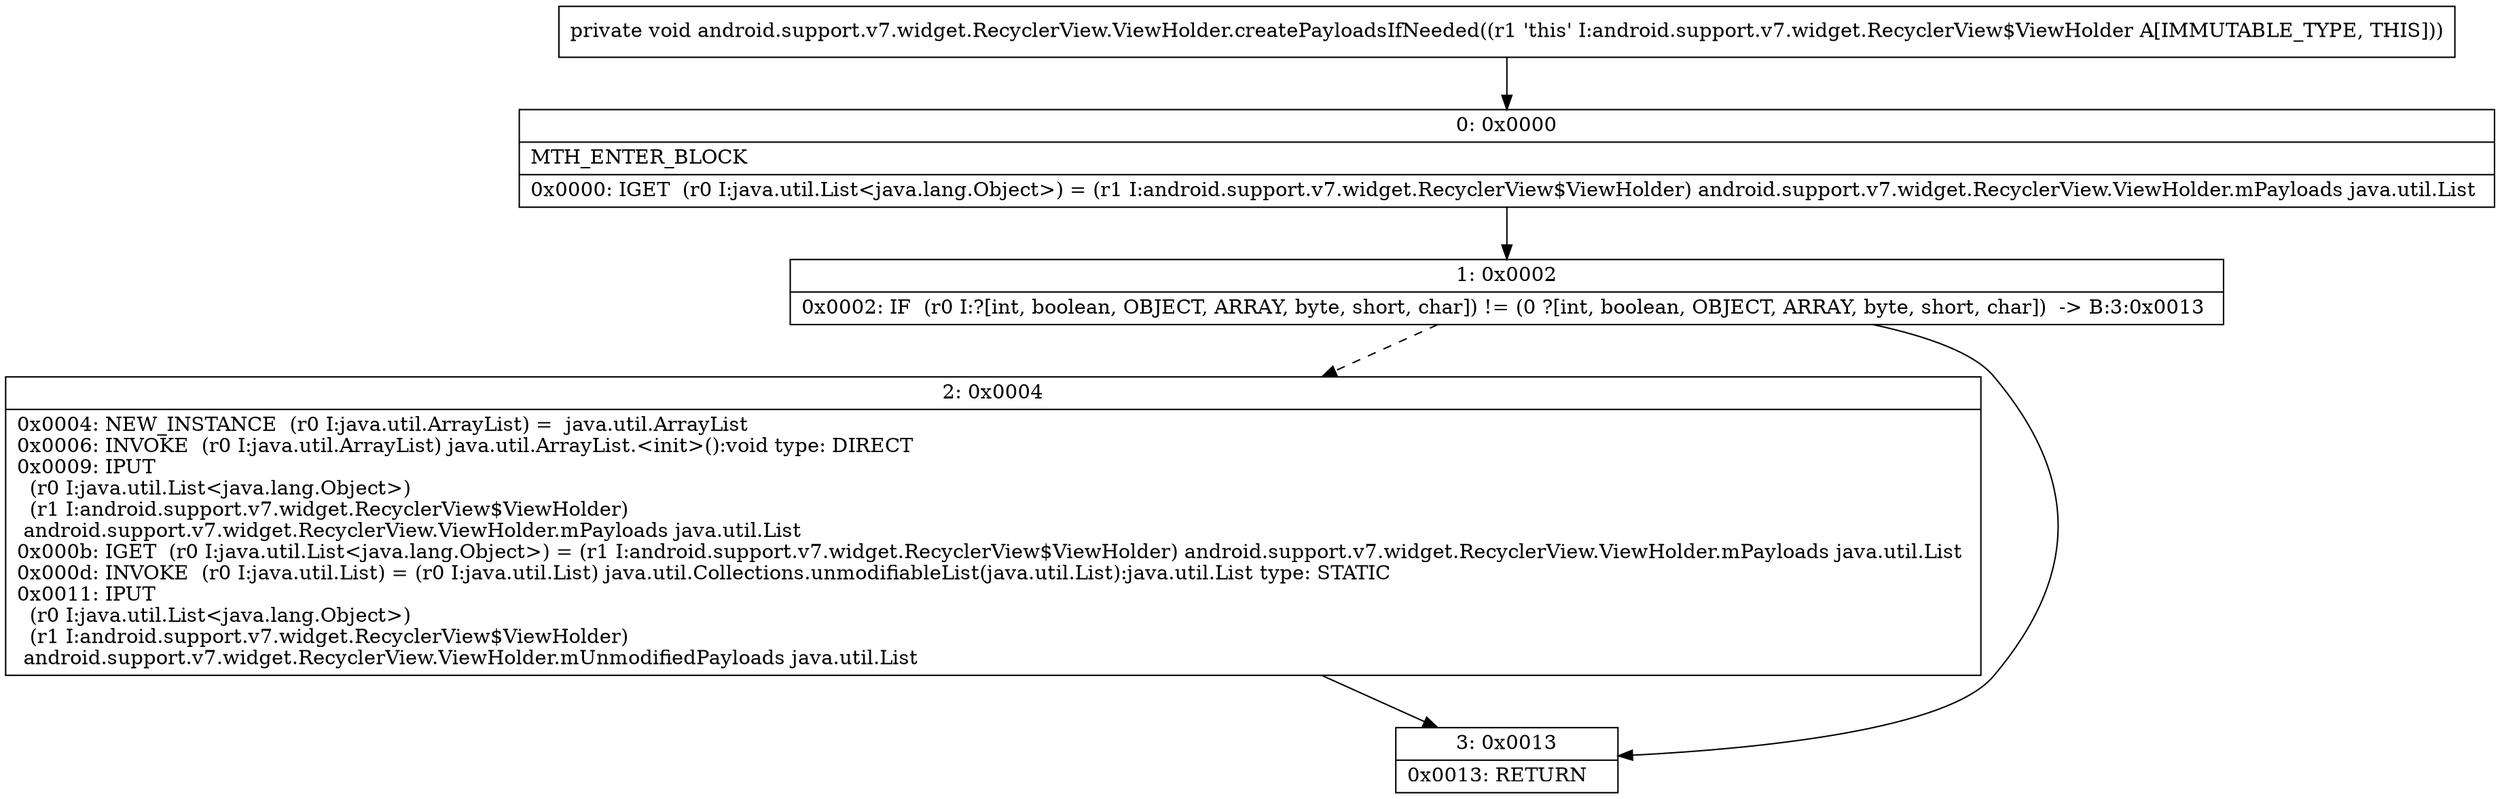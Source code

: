 digraph "CFG forandroid.support.v7.widget.RecyclerView.ViewHolder.createPayloadsIfNeeded()V" {
Node_0 [shape=record,label="{0\:\ 0x0000|MTH_ENTER_BLOCK\l|0x0000: IGET  (r0 I:java.util.List\<java.lang.Object\>) = (r1 I:android.support.v7.widget.RecyclerView$ViewHolder) android.support.v7.widget.RecyclerView.ViewHolder.mPayloads java.util.List \l}"];
Node_1 [shape=record,label="{1\:\ 0x0002|0x0002: IF  (r0 I:?[int, boolean, OBJECT, ARRAY, byte, short, char]) != (0 ?[int, boolean, OBJECT, ARRAY, byte, short, char])  \-\> B:3:0x0013 \l}"];
Node_2 [shape=record,label="{2\:\ 0x0004|0x0004: NEW_INSTANCE  (r0 I:java.util.ArrayList) =  java.util.ArrayList \l0x0006: INVOKE  (r0 I:java.util.ArrayList) java.util.ArrayList.\<init\>():void type: DIRECT \l0x0009: IPUT  \l  (r0 I:java.util.List\<java.lang.Object\>)\l  (r1 I:android.support.v7.widget.RecyclerView$ViewHolder)\l android.support.v7.widget.RecyclerView.ViewHolder.mPayloads java.util.List \l0x000b: IGET  (r0 I:java.util.List\<java.lang.Object\>) = (r1 I:android.support.v7.widget.RecyclerView$ViewHolder) android.support.v7.widget.RecyclerView.ViewHolder.mPayloads java.util.List \l0x000d: INVOKE  (r0 I:java.util.List) = (r0 I:java.util.List) java.util.Collections.unmodifiableList(java.util.List):java.util.List type: STATIC \l0x0011: IPUT  \l  (r0 I:java.util.List\<java.lang.Object\>)\l  (r1 I:android.support.v7.widget.RecyclerView$ViewHolder)\l android.support.v7.widget.RecyclerView.ViewHolder.mUnmodifiedPayloads java.util.List \l}"];
Node_3 [shape=record,label="{3\:\ 0x0013|0x0013: RETURN   \l}"];
MethodNode[shape=record,label="{private void android.support.v7.widget.RecyclerView.ViewHolder.createPayloadsIfNeeded((r1 'this' I:android.support.v7.widget.RecyclerView$ViewHolder A[IMMUTABLE_TYPE, THIS])) }"];
MethodNode -> Node_0;
Node_0 -> Node_1;
Node_1 -> Node_2[style=dashed];
Node_1 -> Node_3;
Node_2 -> Node_3;
}

